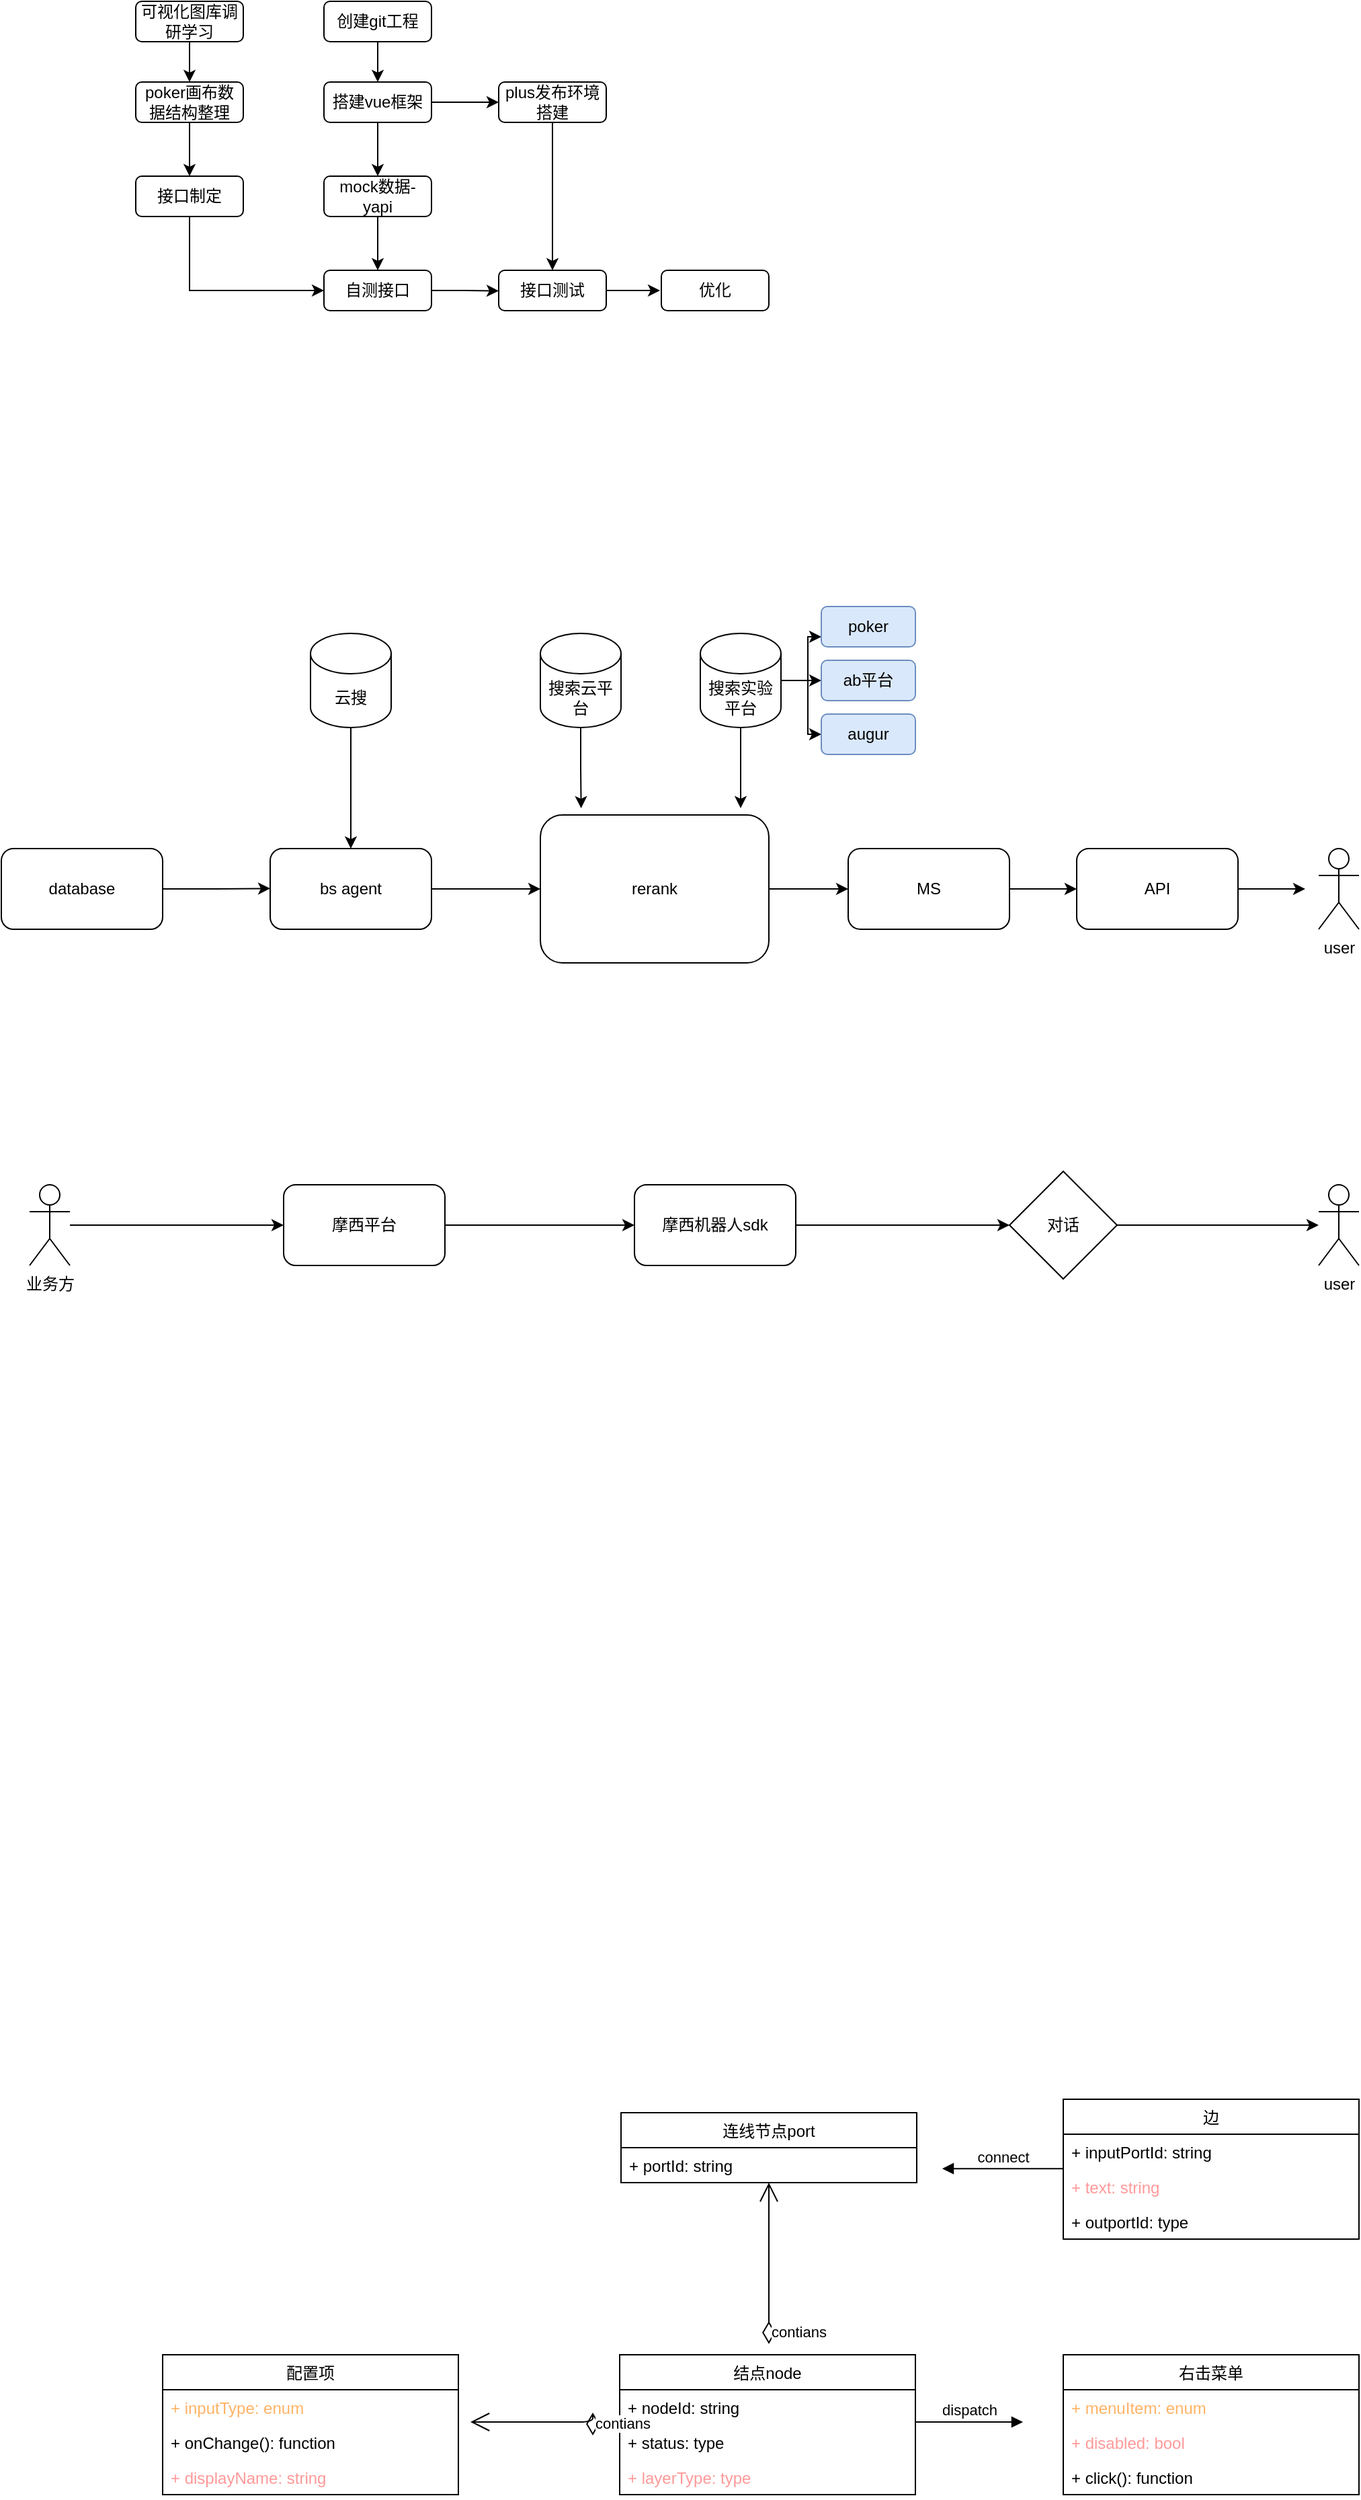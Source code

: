 <mxfile version="14.5.8" type="github">
  <diagram id="86kJOD3FTfGB_nQPswBw" name="Page-1">
    <mxGraphModel dx="1426" dy="826" grid="1" gridSize="10" guides="1" tooltips="1" connect="1" arrows="0" fold="1" page="1" pageScale="1" pageWidth="2339" pageHeight="3300" math="0" shadow="0">
      <root>
        <mxCell id="0" />
        <mxCell id="1" parent="0" />
        <mxCell id="sa9-YUfNtSEigvUhd7ZV-4" style="edgeStyle=orthogonalEdgeStyle;rounded=0;orthogonalLoop=1;jettySize=auto;html=1;" parent="1" source="sa9-YUfNtSEigvUhd7ZV-2" edge="1">
          <mxGeometry relative="1" as="geometry">
            <mxPoint x="340" y="140" as="targetPoint" />
          </mxGeometry>
        </mxCell>
        <mxCell id="sa9-YUfNtSEigvUhd7ZV-2" value="创建git工程" style="rounded=1;whiteSpace=wrap;html=1;" parent="1" vertex="1">
          <mxGeometry x="300" y="80" width="80" height="30" as="geometry" />
        </mxCell>
        <mxCell id="sa9-YUfNtSEigvUhd7ZV-6" style="edgeStyle=orthogonalEdgeStyle;rounded=0;orthogonalLoop=1;jettySize=auto;html=1;" parent="1" source="sa9-YUfNtSEigvUhd7ZV-5" edge="1">
          <mxGeometry relative="1" as="geometry">
            <mxPoint x="340" y="210" as="targetPoint" />
          </mxGeometry>
        </mxCell>
        <mxCell id="sa9-YUfNtSEigvUhd7ZV-11" style="edgeStyle=orthogonalEdgeStyle;rounded=0;orthogonalLoop=1;jettySize=auto;html=1;" parent="1" source="sa9-YUfNtSEigvUhd7ZV-5" edge="1">
          <mxGeometry relative="1" as="geometry">
            <mxPoint x="430" y="155" as="targetPoint" />
          </mxGeometry>
        </mxCell>
        <mxCell id="sa9-YUfNtSEigvUhd7ZV-5" value="搭建vue框架" style="rounded=1;whiteSpace=wrap;html=1;" parent="1" vertex="1">
          <mxGeometry x="300" y="140" width="80" height="30" as="geometry" />
        </mxCell>
        <mxCell id="sa9-YUfNtSEigvUhd7ZV-15" style="edgeStyle=orthogonalEdgeStyle;rounded=0;orthogonalLoop=1;jettySize=auto;html=1;exitX=0.5;exitY=1;exitDx=0;exitDy=0;entryX=0.5;entryY=0;entryDx=0;entryDy=0;" parent="1" source="sa9-YUfNtSEigvUhd7ZV-7" target="sa9-YUfNtSEigvUhd7ZV-13" edge="1">
          <mxGeometry relative="1" as="geometry" />
        </mxCell>
        <mxCell id="sa9-YUfNtSEigvUhd7ZV-7" value="mock数据-yapi" style="rounded=1;whiteSpace=wrap;html=1;" parent="1" vertex="1">
          <mxGeometry x="300" y="210" width="80" height="30" as="geometry" />
        </mxCell>
        <mxCell id="sa9-YUfNtSEigvUhd7ZV-10" style="edgeStyle=orthogonalEdgeStyle;rounded=0;orthogonalLoop=1;jettySize=auto;html=1;exitX=0.5;exitY=1;exitDx=0;exitDy=0;entryX=0.5;entryY=0;entryDx=0;entryDy=0;" parent="1" source="sa9-YUfNtSEigvUhd7ZV-8" target="sa9-YUfNtSEigvUhd7ZV-9" edge="1">
          <mxGeometry relative="1" as="geometry" />
        </mxCell>
        <mxCell id="sa9-YUfNtSEigvUhd7ZV-8" value="poker画布数据结构整理" style="rounded=1;whiteSpace=wrap;html=1;" parent="1" vertex="1">
          <mxGeometry x="160" y="140" width="80" height="30" as="geometry" />
        </mxCell>
        <mxCell id="sa9-YUfNtSEigvUhd7ZV-14" style="edgeStyle=orthogonalEdgeStyle;rounded=0;orthogonalLoop=1;jettySize=auto;html=1;exitX=0.5;exitY=1;exitDx=0;exitDy=0;entryX=0;entryY=0.5;entryDx=0;entryDy=0;" parent="1" source="sa9-YUfNtSEigvUhd7ZV-9" target="sa9-YUfNtSEigvUhd7ZV-13" edge="1">
          <mxGeometry relative="1" as="geometry" />
        </mxCell>
        <mxCell id="sa9-YUfNtSEigvUhd7ZV-9" value="接口制定" style="rounded=1;whiteSpace=wrap;html=1;" parent="1" vertex="1">
          <mxGeometry x="160" y="210" width="80" height="30" as="geometry" />
        </mxCell>
        <mxCell id="sa9-YUfNtSEigvUhd7ZV-20" style="edgeStyle=orthogonalEdgeStyle;rounded=0;orthogonalLoop=1;jettySize=auto;html=1;exitX=0.5;exitY=1;exitDx=0;exitDy=0;entryX=0.5;entryY=0;entryDx=0;entryDy=0;" parent="1" source="sa9-YUfNtSEigvUhd7ZV-12" target="sa9-YUfNtSEigvUhd7ZV-19" edge="1">
          <mxGeometry relative="1" as="geometry" />
        </mxCell>
        <mxCell id="sa9-YUfNtSEigvUhd7ZV-12" value="plus发布环境搭建" style="rounded=1;whiteSpace=wrap;html=1;" parent="1" vertex="1">
          <mxGeometry x="430" y="140" width="80" height="30" as="geometry" />
        </mxCell>
        <mxCell id="sa9-YUfNtSEigvUhd7ZV-18" style="edgeStyle=orthogonalEdgeStyle;rounded=0;orthogonalLoop=1;jettySize=auto;html=1;exitX=1;exitY=0.5;exitDx=0;exitDy=0;" parent="1" source="sa9-YUfNtSEigvUhd7ZV-13" edge="1">
          <mxGeometry relative="1" as="geometry">
            <mxPoint x="430" y="295.286" as="targetPoint" />
          </mxGeometry>
        </mxCell>
        <mxCell id="sa9-YUfNtSEigvUhd7ZV-13" value="自测接口" style="rounded=1;whiteSpace=wrap;html=1;" parent="1" vertex="1">
          <mxGeometry x="300" y="280" width="80" height="30" as="geometry" />
        </mxCell>
        <mxCell id="sa9-YUfNtSEigvUhd7ZV-17" style="edgeStyle=orthogonalEdgeStyle;rounded=0;orthogonalLoop=1;jettySize=auto;html=1;exitX=0.5;exitY=1;exitDx=0;exitDy=0;entryX=0.5;entryY=0;entryDx=0;entryDy=0;" parent="1" source="sa9-YUfNtSEigvUhd7ZV-16" target="sa9-YUfNtSEigvUhd7ZV-8" edge="1">
          <mxGeometry relative="1" as="geometry" />
        </mxCell>
        <mxCell id="sa9-YUfNtSEigvUhd7ZV-16" value="可视化图库调研学习" style="rounded=1;whiteSpace=wrap;html=1;" parent="1" vertex="1">
          <mxGeometry x="160" y="80" width="80" height="30" as="geometry" />
        </mxCell>
        <mxCell id="sa9-YUfNtSEigvUhd7ZV-22" style="edgeStyle=orthogonalEdgeStyle;rounded=0;orthogonalLoop=1;jettySize=auto;html=1;" parent="1" source="sa9-YUfNtSEigvUhd7ZV-19" edge="1">
          <mxGeometry relative="1" as="geometry">
            <mxPoint x="550" y="295" as="targetPoint" />
          </mxGeometry>
        </mxCell>
        <mxCell id="sa9-YUfNtSEigvUhd7ZV-19" value="接口测试" style="rounded=1;whiteSpace=wrap;html=1;" parent="1" vertex="1">
          <mxGeometry x="430" y="280" width="80" height="30" as="geometry" />
        </mxCell>
        <mxCell id="sa9-YUfNtSEigvUhd7ZV-23" value="优化" style="rounded=1;whiteSpace=wrap;html=1;" parent="1" vertex="1">
          <mxGeometry x="551" y="280" width="80" height="30" as="geometry" />
        </mxCell>
        <mxCell id="ywekRPkuvrdd1Em90ifP-5" style="edgeStyle=orthogonalEdgeStyle;rounded=0;orthogonalLoop=1;jettySize=auto;html=1;exitX=1;exitY=0.5;exitDx=0;exitDy=0;" parent="1" source="ywekRPkuvrdd1Em90ifP-3" edge="1">
          <mxGeometry relative="1" as="geometry">
            <mxPoint x="260" y="739.667" as="targetPoint" />
          </mxGeometry>
        </mxCell>
        <mxCell id="ywekRPkuvrdd1Em90ifP-3" value="database" style="rounded=1;whiteSpace=wrap;html=1;" parent="1" vertex="1">
          <mxGeometry x="60" y="710" width="120" height="60" as="geometry" />
        </mxCell>
        <mxCell id="ywekRPkuvrdd1Em90ifP-7" style="edgeStyle=orthogonalEdgeStyle;rounded=0;orthogonalLoop=1;jettySize=auto;html=1;exitX=1;exitY=0.5;exitDx=0;exitDy=0;" parent="1" source="ywekRPkuvrdd1Em90ifP-4" target="ywekRPkuvrdd1Em90ifP-6" edge="1">
          <mxGeometry relative="1" as="geometry" />
        </mxCell>
        <mxCell id="ywekRPkuvrdd1Em90ifP-4" value="bs agent" style="rounded=1;whiteSpace=wrap;html=1;" parent="1" vertex="1">
          <mxGeometry x="260" y="710" width="120" height="60" as="geometry" />
        </mxCell>
        <mxCell id="ywekRPkuvrdd1Em90ifP-8" style="edgeStyle=orthogonalEdgeStyle;rounded=0;orthogonalLoop=1;jettySize=auto;html=1;exitX=1;exitY=0.5;exitDx=0;exitDy=0;entryX=0;entryY=0.5;entryDx=0;entryDy=0;" parent="1" source="ywekRPkuvrdd1Em90ifP-6" target="ywekRPkuvrdd1Em90ifP-9" edge="1">
          <mxGeometry relative="1" as="geometry">
            <mxPoint x="670" y="740" as="targetPoint" />
          </mxGeometry>
        </mxCell>
        <mxCell id="ywekRPkuvrdd1Em90ifP-6" value="rerank" style="rounded=1;whiteSpace=wrap;html=1;" parent="1" vertex="1">
          <mxGeometry x="461" y="685" width="170" height="110" as="geometry" />
        </mxCell>
        <mxCell id="ywekRPkuvrdd1Em90ifP-11" style="edgeStyle=orthogonalEdgeStyle;rounded=0;orthogonalLoop=1;jettySize=auto;html=1;exitX=1;exitY=0.5;exitDx=0;exitDy=0;entryX=0;entryY=0.5;entryDx=0;entryDy=0;" parent="1" source="ywekRPkuvrdd1Em90ifP-9" target="ywekRPkuvrdd1Em90ifP-10" edge="1">
          <mxGeometry relative="1" as="geometry" />
        </mxCell>
        <mxCell id="ywekRPkuvrdd1Em90ifP-9" value="MS" style="rounded=1;whiteSpace=wrap;html=1;" parent="1" vertex="1">
          <mxGeometry x="690" y="710" width="120" height="60" as="geometry" />
        </mxCell>
        <mxCell id="ywekRPkuvrdd1Em90ifP-12" style="edgeStyle=orthogonalEdgeStyle;rounded=0;orthogonalLoop=1;jettySize=auto;html=1;" parent="1" source="ywekRPkuvrdd1Em90ifP-10" edge="1">
          <mxGeometry relative="1" as="geometry">
            <mxPoint x="1030" y="740" as="targetPoint" />
          </mxGeometry>
        </mxCell>
        <mxCell id="ywekRPkuvrdd1Em90ifP-10" value="API" style="rounded=1;whiteSpace=wrap;html=1;" parent="1" vertex="1">
          <mxGeometry x="860" y="710" width="120" height="60" as="geometry" />
        </mxCell>
        <object label="user" id="ywekRPkuvrdd1Em90ifP-13">
          <mxCell style="shape=umlActor;verticalLabelPosition=bottom;verticalAlign=top;html=1;outlineConnect=0;" parent="1" vertex="1">
            <mxGeometry x="1040" y="710" width="30" height="60" as="geometry" />
          </mxCell>
        </object>
        <mxCell id="ywekRPkuvrdd1Em90ifP-17" style="edgeStyle=orthogonalEdgeStyle;rounded=0;orthogonalLoop=1;jettySize=auto;html=1;entryX=0.5;entryY=0;entryDx=0;entryDy=0;" parent="1" source="ywekRPkuvrdd1Em90ifP-16" target="ywekRPkuvrdd1Em90ifP-4" edge="1">
          <mxGeometry relative="1" as="geometry" />
        </mxCell>
        <mxCell id="ywekRPkuvrdd1Em90ifP-16" value="云搜" style="shape=cylinder3;whiteSpace=wrap;html=1;boundedLbl=1;backgroundOutline=1;size=15;" parent="1" vertex="1">
          <mxGeometry x="290" y="550" width="60" height="70" as="geometry" />
        </mxCell>
        <mxCell id="ywekRPkuvrdd1Em90ifP-25" style="edgeStyle=orthogonalEdgeStyle;rounded=0;orthogonalLoop=1;jettySize=auto;html=1;exitX=0.5;exitY=1;exitDx=0;exitDy=0;exitPerimeter=0;" parent="1" source="ywekRPkuvrdd1Em90ifP-18" edge="1">
          <mxGeometry relative="1" as="geometry">
            <mxPoint x="491.333" y="680" as="targetPoint" />
          </mxGeometry>
        </mxCell>
        <mxCell id="ywekRPkuvrdd1Em90ifP-18" value="搜索云平台" style="shape=cylinder3;whiteSpace=wrap;html=1;boundedLbl=1;backgroundOutline=1;size=15;" parent="1" vertex="1">
          <mxGeometry x="461" y="550" width="60" height="70" as="geometry" />
        </mxCell>
        <mxCell id="ywekRPkuvrdd1Em90ifP-24" style="edgeStyle=orthogonalEdgeStyle;rounded=0;orthogonalLoop=1;jettySize=auto;html=1;" parent="1" source="ywekRPkuvrdd1Em90ifP-19" edge="1">
          <mxGeometry relative="1" as="geometry">
            <mxPoint x="610" y="680" as="targetPoint" />
          </mxGeometry>
        </mxCell>
        <mxCell id="ywekRPkuvrdd1Em90ifP-38" style="edgeStyle=orthogonalEdgeStyle;rounded=0;orthogonalLoop=1;jettySize=auto;html=1;entryX=0;entryY=0.75;entryDx=0;entryDy=0;" parent="1" source="ywekRPkuvrdd1Em90ifP-19" target="ywekRPkuvrdd1Em90ifP-35" edge="1">
          <mxGeometry relative="1" as="geometry" />
        </mxCell>
        <mxCell id="ywekRPkuvrdd1Em90ifP-39" style="edgeStyle=orthogonalEdgeStyle;rounded=0;orthogonalLoop=1;jettySize=auto;html=1;entryX=0;entryY=0.5;entryDx=0;entryDy=0;" parent="1" source="ywekRPkuvrdd1Em90ifP-19" target="ywekRPkuvrdd1Em90ifP-37" edge="1">
          <mxGeometry relative="1" as="geometry" />
        </mxCell>
        <mxCell id="ywekRPkuvrdd1Em90ifP-40" style="edgeStyle=orthogonalEdgeStyle;rounded=0;orthogonalLoop=1;jettySize=auto;html=1;entryX=0;entryY=0.5;entryDx=0;entryDy=0;" parent="1" source="ywekRPkuvrdd1Em90ifP-19" target="ywekRPkuvrdd1Em90ifP-36" edge="1">
          <mxGeometry relative="1" as="geometry" />
        </mxCell>
        <mxCell id="ywekRPkuvrdd1Em90ifP-19" value="搜索实验平台" style="shape=cylinder3;whiteSpace=wrap;html=1;boundedLbl=1;backgroundOutline=1;size=15;" parent="1" vertex="1">
          <mxGeometry x="580" y="550" width="60" height="70" as="geometry" />
        </mxCell>
        <mxCell id="ywekRPkuvrdd1Em90ifP-30" style="edgeStyle=orthogonalEdgeStyle;rounded=0;orthogonalLoop=1;jettySize=auto;html=1;entryX=0;entryY=0.5;entryDx=0;entryDy=0;" parent="1" source="ywekRPkuvrdd1Em90ifP-28" target="ywekRPkuvrdd1Em90ifP-29" edge="1">
          <mxGeometry relative="1" as="geometry" />
        </mxCell>
        <mxCell id="ywekRPkuvrdd1Em90ifP-28" value="摩西平台" style="rounded=1;whiteSpace=wrap;html=1;" parent="1" vertex="1">
          <mxGeometry x="270" y="960" width="120" height="60" as="geometry" />
        </mxCell>
        <mxCell id="ywekRPkuvrdd1Em90ifP-29" value="摩西机器人sdk" style="rounded=1;whiteSpace=wrap;html=1;" parent="1" vertex="1">
          <mxGeometry x="531" y="960" width="120" height="60" as="geometry" />
        </mxCell>
        <mxCell id="ywekRPkuvrdd1Em90ifP-32" style="edgeStyle=orthogonalEdgeStyle;rounded=0;orthogonalLoop=1;jettySize=auto;html=1;entryX=0;entryY=0.5;entryDx=0;entryDy=0;" parent="1" source="ywekRPkuvrdd1Em90ifP-31" target="ywekRPkuvrdd1Em90ifP-28" edge="1">
          <mxGeometry relative="1" as="geometry" />
        </mxCell>
        <object label="业务方" id="ywekRPkuvrdd1Em90ifP-31">
          <mxCell style="shape=umlActor;verticalLabelPosition=bottom;verticalAlign=top;html=1;outlineConnect=0;" parent="1" vertex="1">
            <mxGeometry x="81" y="960" width="30" height="60" as="geometry" />
          </mxCell>
        </object>
        <object label="user" id="ywekRPkuvrdd1Em90ifP-33">
          <mxCell style="shape=umlActor;verticalLabelPosition=bottom;verticalAlign=top;html=1;outlineConnect=0;" parent="1" vertex="1">
            <mxGeometry x="1040" y="960" width="30" height="60" as="geometry" />
          </mxCell>
        </object>
        <mxCell id="ywekRPkuvrdd1Em90ifP-35" value="poker" style="rounded=1;whiteSpace=wrap;html=1;fillColor=#dae8fc;strokeColor=#6c8ebf;" parent="1" vertex="1">
          <mxGeometry x="670" y="530" width="70" height="30" as="geometry" />
        </mxCell>
        <mxCell id="ywekRPkuvrdd1Em90ifP-36" value="augur" style="rounded=1;whiteSpace=wrap;html=1;fillColor=#dae8fc;strokeColor=#6c8ebf;" parent="1" vertex="1">
          <mxGeometry x="670" y="610" width="70" height="30" as="geometry" />
        </mxCell>
        <mxCell id="ywekRPkuvrdd1Em90ifP-37" value="ab平台" style="rounded=1;whiteSpace=wrap;html=1;fillColor=#dae8fc;strokeColor=#6c8ebf;" parent="1" vertex="1">
          <mxGeometry x="670" y="570" width="70" height="30" as="geometry" />
        </mxCell>
        <mxCell id="ywekRPkuvrdd1Em90ifP-44" style="edgeStyle=orthogonalEdgeStyle;rounded=0;orthogonalLoop=1;jettySize=auto;html=1;" parent="1" source="ywekRPkuvrdd1Em90ifP-43" target="ywekRPkuvrdd1Em90ifP-33" edge="1">
          <mxGeometry relative="1" as="geometry" />
        </mxCell>
        <mxCell id="ywekRPkuvrdd1Em90ifP-43" value="对话" style="rhombus;whiteSpace=wrap;html=1;" parent="1" vertex="1">
          <mxGeometry x="810" y="950" width="80" height="80" as="geometry" />
        </mxCell>
        <mxCell id="eOGVmBGZx5xUhYykwasX-13" value="结点node" style="swimlane;fontStyle=0;childLayout=stackLayout;horizontal=1;startSize=26;fillColor=none;horizontalStack=0;resizeParent=1;resizeParentMax=0;resizeLast=0;collapsible=1;marginBottom=0;" parent="1" vertex="1">
          <mxGeometry x="520" y="1830" width="220" height="104" as="geometry" />
        </mxCell>
        <mxCell id="eOGVmBGZx5xUhYykwasX-14" value="+ nodeId: string" style="text;strokeColor=none;fillColor=none;align=left;verticalAlign=top;spacingLeft=4;spacingRight=4;overflow=hidden;rotatable=0;points=[[0,0.5],[1,0.5]];portConstraint=eastwest;" parent="eOGVmBGZx5xUhYykwasX-13" vertex="1">
          <mxGeometry y="26" width="220" height="26" as="geometry" />
        </mxCell>
        <mxCell id="eOGVmBGZx5xUhYykwasX-15" value="+ status: type" style="text;strokeColor=none;fillColor=none;align=left;verticalAlign=top;spacingLeft=4;spacingRight=4;overflow=hidden;rotatable=0;points=[[0,0.5],[1,0.5]];portConstraint=eastwest;" parent="eOGVmBGZx5xUhYykwasX-13" vertex="1">
          <mxGeometry y="52" width="220" height="26" as="geometry" />
        </mxCell>
        <mxCell id="eOGVmBGZx5xUhYykwasX-16" value="+ layerType: type" style="text;strokeColor=none;fillColor=none;align=left;verticalAlign=top;spacingLeft=4;spacingRight=4;overflow=hidden;rotatable=0;points=[[0,0.5],[1,0.5]];portConstraint=eastwest;fontColor=#FF9999;" parent="eOGVmBGZx5xUhYykwasX-13" vertex="1">
          <mxGeometry y="78" width="220" height="26" as="geometry" />
        </mxCell>
        <mxCell id="eOGVmBGZx5xUhYykwasX-17" value="边" style="swimlane;fontStyle=0;childLayout=stackLayout;horizontal=1;startSize=26;fillColor=none;horizontalStack=0;resizeParent=1;resizeParentMax=0;resizeLast=0;collapsible=1;marginBottom=0;" parent="1" vertex="1">
          <mxGeometry x="850" y="1640" width="220" height="104" as="geometry" />
        </mxCell>
        <mxCell id="eOGVmBGZx5xUhYykwasX-18" value="+ inputPortId: string" style="text;strokeColor=none;fillColor=none;align=left;verticalAlign=top;spacingLeft=4;spacingRight=4;overflow=hidden;rotatable=0;points=[[0,0.5],[1,0.5]];portConstraint=eastwest;" parent="eOGVmBGZx5xUhYykwasX-17" vertex="1">
          <mxGeometry y="26" width="220" height="26" as="geometry" />
        </mxCell>
        <mxCell id="eOGVmBGZx5xUhYykwasX-19" value="+ text: string" style="text;strokeColor=none;fillColor=none;align=left;verticalAlign=top;spacingLeft=4;spacingRight=4;overflow=hidden;rotatable=0;points=[[0,0.5],[1,0.5]];portConstraint=eastwest;fontColor=#FF9999;" parent="eOGVmBGZx5xUhYykwasX-17" vertex="1">
          <mxGeometry y="52" width="220" height="26" as="geometry" />
        </mxCell>
        <mxCell id="eOGVmBGZx5xUhYykwasX-20" value="+ outportId: type" style="text;strokeColor=none;fillColor=none;align=left;verticalAlign=top;spacingLeft=4;spacingRight=4;overflow=hidden;rotatable=0;points=[[0,0.5],[1,0.5]];portConstraint=eastwest;" parent="eOGVmBGZx5xUhYykwasX-17" vertex="1">
          <mxGeometry y="78" width="220" height="26" as="geometry" />
        </mxCell>
        <mxCell id="eOGVmBGZx5xUhYykwasX-21" value="右击菜单" style="swimlane;fontStyle=0;childLayout=stackLayout;horizontal=1;startSize=26;fillColor=none;horizontalStack=0;resizeParent=1;resizeParentMax=0;resizeLast=0;collapsible=1;marginBottom=0;" parent="1" vertex="1">
          <mxGeometry x="850" y="1830" width="220" height="104" as="geometry" />
        </mxCell>
        <mxCell id="eOGVmBGZx5xUhYykwasX-22" value="+ menuItem: enum" style="text;strokeColor=none;fillColor=none;align=left;verticalAlign=top;spacingLeft=4;spacingRight=4;overflow=hidden;rotatable=0;points=[[0,0.5],[1,0.5]];portConstraint=eastwest;fontColor=#FFB366;" parent="eOGVmBGZx5xUhYykwasX-21" vertex="1">
          <mxGeometry y="26" width="220" height="26" as="geometry" />
        </mxCell>
        <mxCell id="eOGVmBGZx5xUhYykwasX-23" value="+ disabled: bool" style="text;strokeColor=none;fillColor=none;align=left;verticalAlign=top;spacingLeft=4;spacingRight=4;overflow=hidden;rotatable=0;points=[[0,0.5],[1,0.5]];portConstraint=eastwest;fontColor=#FF9999;" parent="eOGVmBGZx5xUhYykwasX-21" vertex="1">
          <mxGeometry y="52" width="220" height="26" as="geometry" />
        </mxCell>
        <mxCell id="eOGVmBGZx5xUhYykwasX-24" value="+ click(): function&#xa;" style="text;strokeColor=none;fillColor=none;align=left;verticalAlign=top;spacingLeft=4;spacingRight=4;overflow=hidden;rotatable=0;points=[[0,0.5],[1,0.5]];portConstraint=eastwest;" parent="eOGVmBGZx5xUhYykwasX-21" vertex="1">
          <mxGeometry y="78" width="220" height="26" as="geometry" />
        </mxCell>
        <mxCell id="eOGVmBGZx5xUhYykwasX-25" value="配置项" style="swimlane;fontStyle=0;childLayout=stackLayout;horizontal=1;startSize=26;fillColor=none;horizontalStack=0;resizeParent=1;resizeParentMax=0;resizeLast=0;collapsible=1;marginBottom=0;" parent="1" vertex="1">
          <mxGeometry x="180" y="1830" width="220" height="104" as="geometry" />
        </mxCell>
        <mxCell id="eOGVmBGZx5xUhYykwasX-26" value="+ inputType: enum" style="text;strokeColor=none;fillColor=none;align=left;verticalAlign=top;spacingLeft=4;spacingRight=4;overflow=hidden;rotatable=0;points=[[0,0.5],[1,0.5]];portConstraint=eastwest;fontColor=#FFB366;" parent="eOGVmBGZx5xUhYykwasX-25" vertex="1">
          <mxGeometry y="26" width="220" height="26" as="geometry" />
        </mxCell>
        <mxCell id="eOGVmBGZx5xUhYykwasX-27" value="+ onChange(): function" style="text;strokeColor=none;fillColor=none;align=left;verticalAlign=top;spacingLeft=4;spacingRight=4;overflow=hidden;rotatable=0;points=[[0,0.5],[1,0.5]];portConstraint=eastwest;" parent="eOGVmBGZx5xUhYykwasX-25" vertex="1">
          <mxGeometry y="52" width="220" height="26" as="geometry" />
        </mxCell>
        <mxCell id="eOGVmBGZx5xUhYykwasX-28" value="+ displayName: string" style="text;strokeColor=none;fillColor=none;align=left;verticalAlign=top;spacingLeft=4;spacingRight=4;overflow=hidden;rotatable=0;points=[[0,0.5],[1,0.5]];portConstraint=eastwest;fontColor=#FF9999;" parent="eOGVmBGZx5xUhYykwasX-25" vertex="1">
          <mxGeometry y="78" width="220" height="26" as="geometry" />
        </mxCell>
        <mxCell id="eOGVmBGZx5xUhYykwasX-29" value="连线节点port" style="swimlane;fontStyle=0;childLayout=stackLayout;horizontal=1;startSize=26;fillColor=none;horizontalStack=0;resizeParent=1;resizeParentMax=0;resizeLast=0;collapsible=1;marginBottom=0;" parent="1" vertex="1">
          <mxGeometry x="521" y="1650" width="220" height="52" as="geometry" />
        </mxCell>
        <mxCell id="eOGVmBGZx5xUhYykwasX-30" value="+ portId: string" style="text;strokeColor=none;fillColor=none;align=left;verticalAlign=top;spacingLeft=4;spacingRight=4;overflow=hidden;rotatable=0;points=[[0,0.5],[1,0.5]];portConstraint=eastwest;" parent="eOGVmBGZx5xUhYykwasX-29" vertex="1">
          <mxGeometry y="26" width="220" height="26" as="geometry" />
        </mxCell>
        <mxCell id="eOGVmBGZx5xUhYykwasX-41" value="contians&lt;br&gt;" style="endArrow=open;html=1;endSize=12;startArrow=diamondThin;startSize=14;startFill=0;edgeStyle=orthogonalEdgeStyle;align=left;verticalAlign=bottom;" parent="1" edge="1">
          <mxGeometry x="-1" relative="1" as="geometry">
            <mxPoint x="631" y="1822" as="sourcePoint" />
            <mxPoint x="631" y="1702" as="targetPoint" />
            <Array as="points">
              <mxPoint x="631" y="1752" />
              <mxPoint x="631" y="1752" />
            </Array>
            <mxPoint as="offset" />
          </mxGeometry>
        </mxCell>
        <mxCell id="eOGVmBGZx5xUhYykwasX-43" value="dispatch" style="html=1;verticalAlign=bottom;endArrow=block;" parent="1" edge="1">
          <mxGeometry width="80" relative="1" as="geometry">
            <mxPoint x="740" y="1880" as="sourcePoint" />
            <mxPoint x="820" y="1880" as="targetPoint" />
          </mxGeometry>
        </mxCell>
        <mxCell id="eOGVmBGZx5xUhYykwasX-45" value="contians&lt;br&gt;" style="endArrow=open;html=1;endSize=12;startArrow=diamondThin;startSize=14;startFill=0;edgeStyle=orthogonalEdgeStyle;align=left;verticalAlign=bottom;" parent="1" edge="1">
          <mxGeometry x="-1" relative="1" as="geometry">
            <mxPoint x="500" y="1890" as="sourcePoint" />
            <mxPoint x="409" y="1880" as="targetPoint" />
            <Array as="points">
              <mxPoint x="409" y="1880" />
              <mxPoint x="409" y="1880" />
            </Array>
            <mxPoint as="offset" />
          </mxGeometry>
        </mxCell>
        <mxCell id="eOGVmBGZx5xUhYykwasX-46" value="connect" style="html=1;verticalAlign=bottom;endArrow=block;" parent="1" edge="1">
          <mxGeometry width="80" relative="1" as="geometry">
            <mxPoint x="850" y="1691.58" as="sourcePoint" />
            <mxPoint x="760" y="1691.58" as="targetPoint" />
          </mxGeometry>
        </mxCell>
        <mxCell id="EWKe66BtHa5iPHZ8C7Vl-2" value="" style="endArrow=classic;html=1;exitX=1;exitY=0.5;exitDx=0;exitDy=0;" edge="1" parent="1" source="ywekRPkuvrdd1Em90ifP-29" target="ywekRPkuvrdd1Em90ifP-43">
          <mxGeometry width="50" height="50" relative="1" as="geometry">
            <mxPoint x="700" y="850" as="sourcePoint" />
            <mxPoint x="750" y="800" as="targetPoint" />
          </mxGeometry>
        </mxCell>
      </root>
    </mxGraphModel>
  </diagram>
</mxfile>
